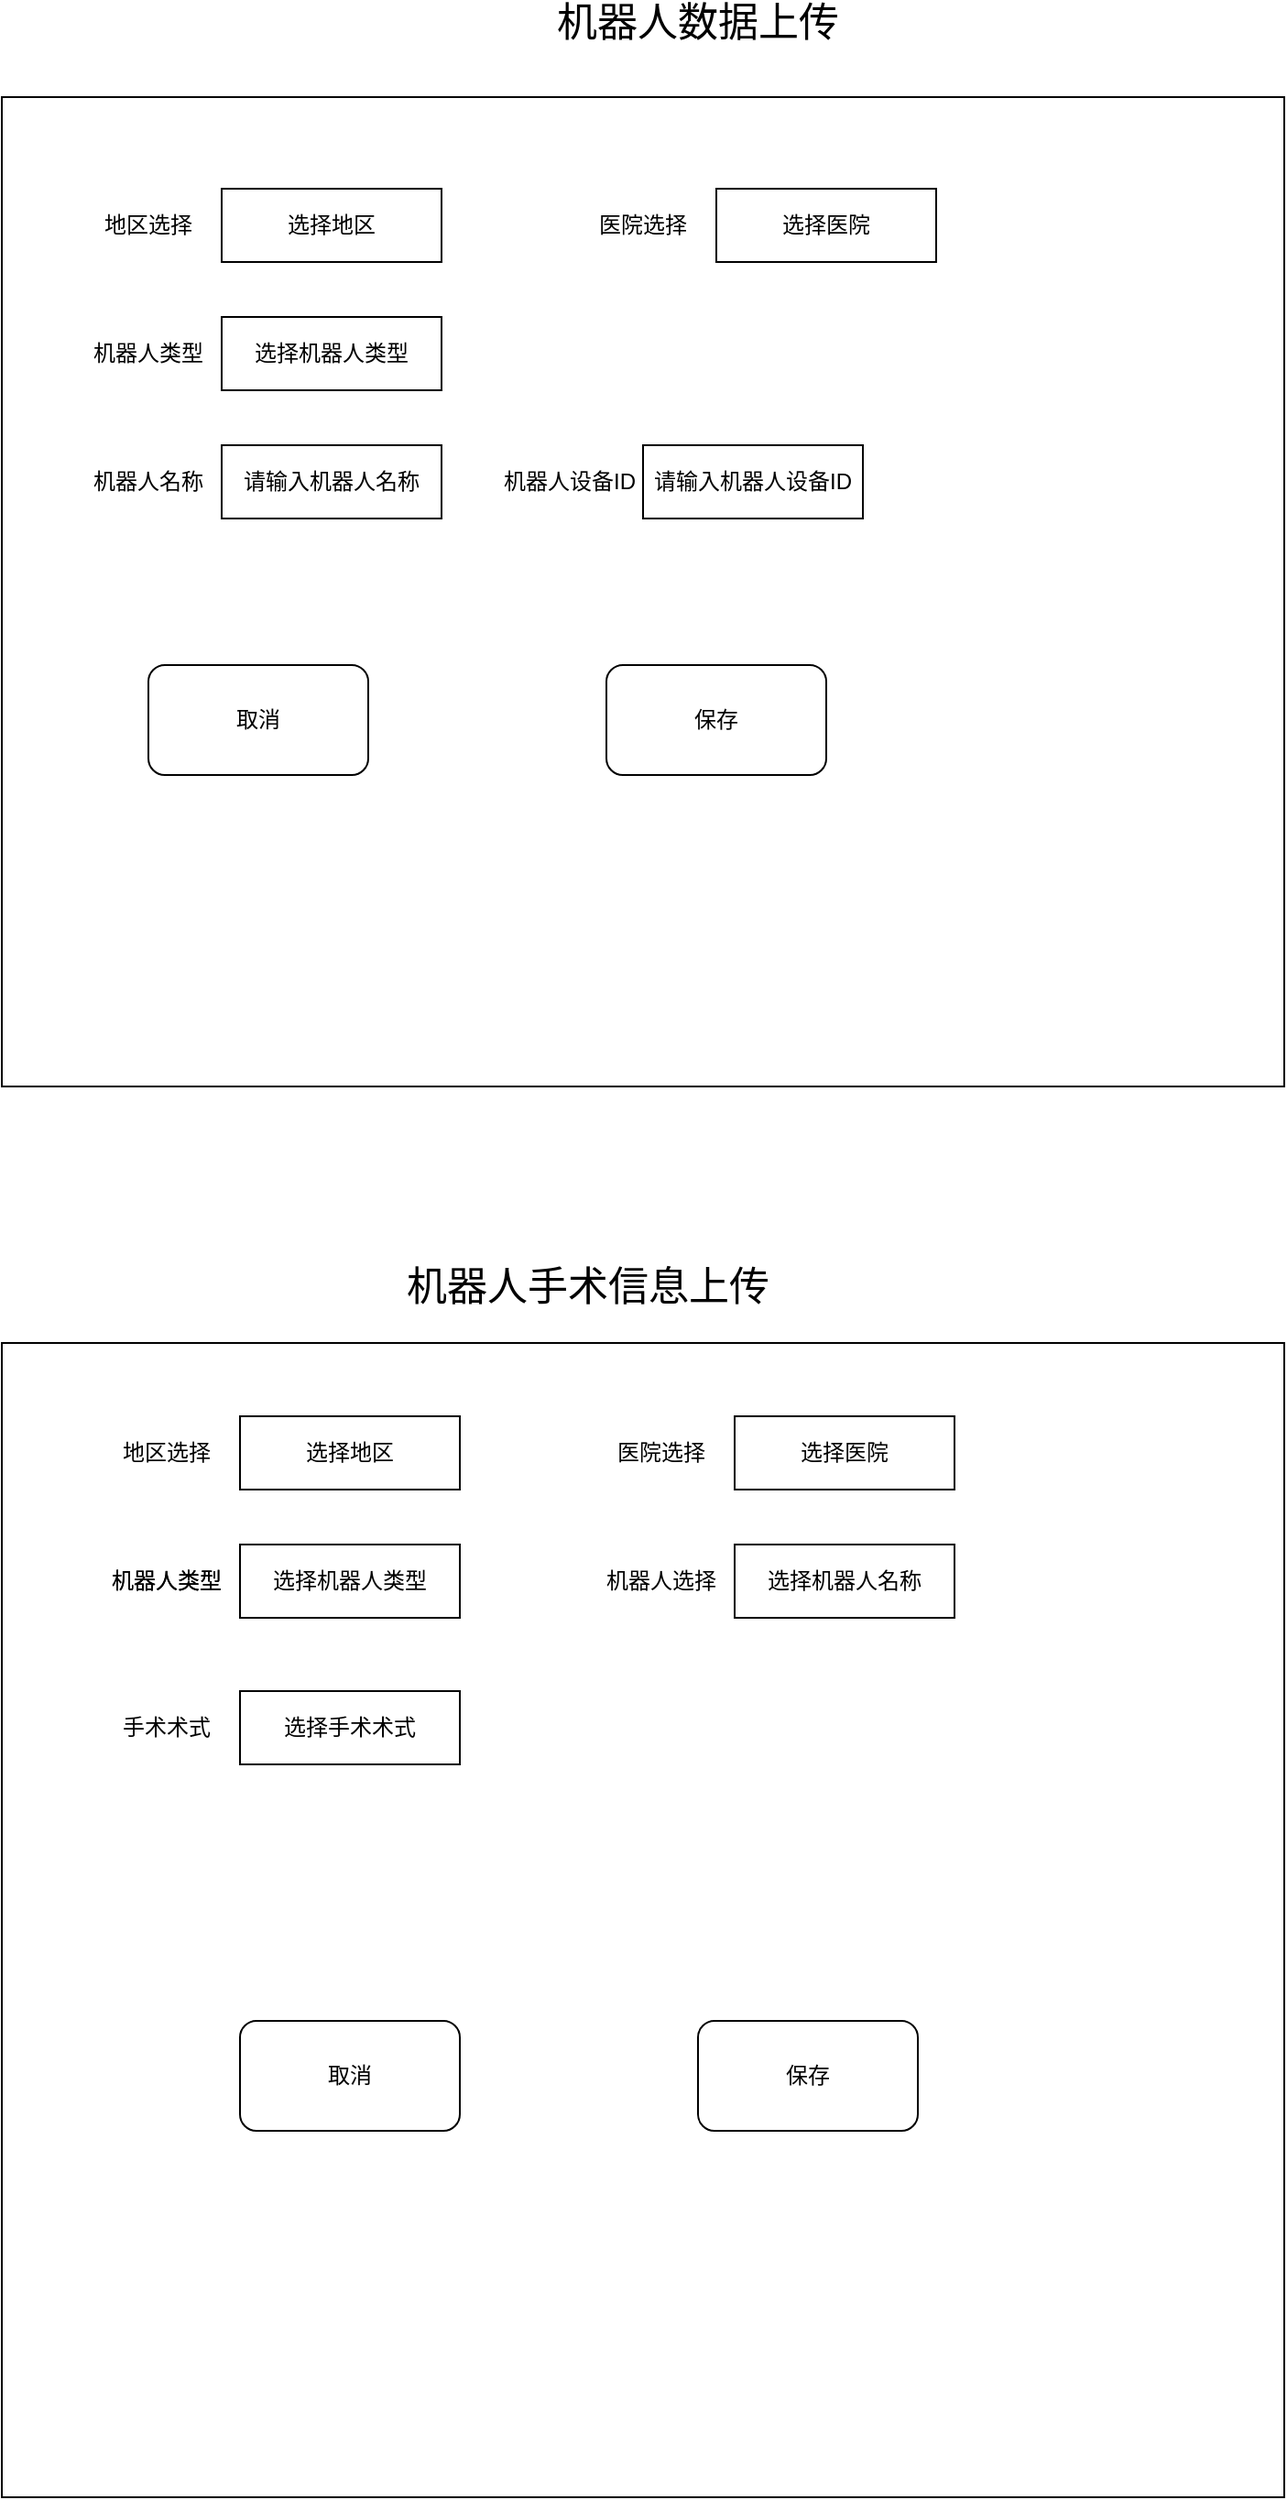 <mxfile version="15.3.0" type="github">
  <diagram id="J3RSiUoJ0n4WciJ40yJS" name="3D地图后台管理数据上传">
    <mxGraphModel dx="1422" dy="839" grid="1" gridSize="10" guides="1" tooltips="1" connect="1" arrows="1" fold="1" page="1" pageScale="1" pageWidth="1169" pageHeight="827" math="0" shadow="0">
      <root>
        <mxCell id="BNJgQLsvVeCoIcz59ks9-0" />
        <mxCell id="BNJgQLsvVeCoIcz59ks9-1" parent="BNJgQLsvVeCoIcz59ks9-0" />
        <mxCell id="rfJUdSQZE-qdckD4_64m-0" value="" style="rounded=0;whiteSpace=wrap;html=1;" parent="BNJgQLsvVeCoIcz59ks9-1" vertex="1">
          <mxGeometry x="110" y="120" width="700" height="540" as="geometry" />
        </mxCell>
        <mxCell id="rfJUdSQZE-qdckD4_64m-1" value="选择地区" style="rounded=0;whiteSpace=wrap;html=1;" parent="BNJgQLsvVeCoIcz59ks9-1" vertex="1">
          <mxGeometry x="230" y="170" width="120" height="40" as="geometry" />
        </mxCell>
        <mxCell id="rfJUdSQZE-qdckD4_64m-2" value="地区选择" style="text;html=1;strokeColor=none;fillColor=none;align=center;verticalAlign=middle;whiteSpace=wrap;rounded=0;" parent="BNJgQLsvVeCoIcz59ks9-1" vertex="1">
          <mxGeometry x="150" y="180" width="80" height="20" as="geometry" />
        </mxCell>
        <mxCell id="rfJUdSQZE-qdckD4_64m-5" value="选择医院" style="rounded=0;whiteSpace=wrap;html=1;" parent="BNJgQLsvVeCoIcz59ks9-1" vertex="1">
          <mxGeometry x="500" y="170" width="120" height="40" as="geometry" />
        </mxCell>
        <mxCell id="rfJUdSQZE-qdckD4_64m-6" value="医院选择" style="text;html=1;strokeColor=none;fillColor=none;align=center;verticalAlign=middle;whiteSpace=wrap;rounded=0;" parent="BNJgQLsvVeCoIcz59ks9-1" vertex="1">
          <mxGeometry x="420" y="180" width="80" height="20" as="geometry" />
        </mxCell>
        <mxCell id="rfJUdSQZE-qdckD4_64m-8" value="选择机器人类型" style="rounded=0;whiteSpace=wrap;html=1;" parent="BNJgQLsvVeCoIcz59ks9-1" vertex="1">
          <mxGeometry x="230" y="240" width="120" height="40" as="geometry" />
        </mxCell>
        <mxCell id="rfJUdSQZE-qdckD4_64m-9" value="机器人类型" style="text;html=1;strokeColor=none;fillColor=none;align=center;verticalAlign=middle;whiteSpace=wrap;rounded=0;" parent="BNJgQLsvVeCoIcz59ks9-1" vertex="1">
          <mxGeometry x="150" y="250" width="80" height="20" as="geometry" />
        </mxCell>
        <mxCell id="rfJUdSQZE-qdckD4_64m-10" value="请输入机器人名称" style="rounded=0;whiteSpace=wrap;html=1;" parent="BNJgQLsvVeCoIcz59ks9-1" vertex="1">
          <mxGeometry x="230" y="310" width="120" height="40" as="geometry" />
        </mxCell>
        <mxCell id="rfJUdSQZE-qdckD4_64m-11" value="机器人名称" style="text;html=1;strokeColor=none;fillColor=none;align=center;verticalAlign=middle;whiteSpace=wrap;rounded=0;" parent="BNJgQLsvVeCoIcz59ks9-1" vertex="1">
          <mxGeometry x="150" y="320" width="80" height="20" as="geometry" />
        </mxCell>
        <mxCell id="rfJUdSQZE-qdckD4_64m-12" value="取消" style="rounded=1;whiteSpace=wrap;html=1;" parent="BNJgQLsvVeCoIcz59ks9-1" vertex="1">
          <mxGeometry x="190" y="430" width="120" height="60" as="geometry" />
        </mxCell>
        <mxCell id="rfJUdSQZE-qdckD4_64m-13" value="保存" style="rounded=1;whiteSpace=wrap;html=1;" parent="BNJgQLsvVeCoIcz59ks9-1" vertex="1">
          <mxGeometry x="440" y="430" width="120" height="60" as="geometry" />
        </mxCell>
        <mxCell id="rfJUdSQZE-qdckD4_64m-15" value="" style="rounded=0;whiteSpace=wrap;html=1;" parent="BNJgQLsvVeCoIcz59ks9-1" vertex="1">
          <mxGeometry x="110" y="800" width="700" height="630" as="geometry" />
        </mxCell>
        <mxCell id="rfJUdSQZE-qdckD4_64m-16" value="&lt;font style=&quot;font-size: 22px&quot;&gt;机器人数据上传&lt;/font&gt;" style="text;html=1;strokeColor=none;fillColor=none;align=center;verticalAlign=middle;whiteSpace=wrap;rounded=0;" parent="BNJgQLsvVeCoIcz59ks9-1" vertex="1">
          <mxGeometry x="360" y="70" width="260" height="20" as="geometry" />
        </mxCell>
        <mxCell id="rfJUdSQZE-qdckD4_64m-17" value="&lt;font style=&quot;font-size: 22px&quot;&gt;机器人手术信息上传&lt;/font&gt;" style="text;html=1;strokeColor=none;fillColor=none;align=center;verticalAlign=middle;whiteSpace=wrap;rounded=0;" parent="BNJgQLsvVeCoIcz59ks9-1" vertex="1">
          <mxGeometry x="300" y="760" width="260" height="20" as="geometry" />
        </mxCell>
        <mxCell id="rfJUdSQZE-qdckD4_64m-23" value="选择地区" style="rounded=0;whiteSpace=wrap;html=1;" parent="BNJgQLsvVeCoIcz59ks9-1" vertex="1">
          <mxGeometry x="240" y="840" width="120" height="40" as="geometry" />
        </mxCell>
        <mxCell id="rfJUdSQZE-qdckD4_64m-24" value="地区选择" style="text;html=1;strokeColor=none;fillColor=none;align=center;verticalAlign=middle;whiteSpace=wrap;rounded=0;" parent="BNJgQLsvVeCoIcz59ks9-1" vertex="1">
          <mxGeometry x="160" y="850" width="80" height="20" as="geometry" />
        </mxCell>
        <mxCell id="rfJUdSQZE-qdckD4_64m-25" value="选择医院" style="rounded=0;whiteSpace=wrap;html=1;" parent="BNJgQLsvVeCoIcz59ks9-1" vertex="1">
          <mxGeometry x="510" y="840" width="120" height="40" as="geometry" />
        </mxCell>
        <mxCell id="rfJUdSQZE-qdckD4_64m-26" value="医院选择" style="text;html=1;strokeColor=none;fillColor=none;align=center;verticalAlign=middle;whiteSpace=wrap;rounded=0;" parent="BNJgQLsvVeCoIcz59ks9-1" vertex="1">
          <mxGeometry x="430" y="850" width="80" height="20" as="geometry" />
        </mxCell>
        <mxCell id="rfJUdSQZE-qdckD4_64m-27" value="选择机器人类型" style="rounded=0;whiteSpace=wrap;html=1;" parent="BNJgQLsvVeCoIcz59ks9-1" vertex="1">
          <mxGeometry x="240" y="910" width="120" height="40" as="geometry" />
        </mxCell>
        <mxCell id="rfJUdSQZE-qdckD4_64m-28" value="机器人类型" style="text;html=1;strokeColor=none;fillColor=none;align=center;verticalAlign=middle;whiteSpace=wrap;rounded=0;" parent="BNJgQLsvVeCoIcz59ks9-1" vertex="1">
          <mxGeometry x="160" y="920" width="80" height="20" as="geometry" />
        </mxCell>
        <mxCell id="rfJUdSQZE-qdckD4_64m-29" value="机器人类型" style="text;html=1;strokeColor=none;fillColor=none;align=center;verticalAlign=middle;whiteSpace=wrap;rounded=0;" parent="BNJgQLsvVeCoIcz59ks9-1" vertex="1">
          <mxGeometry x="160" y="920" width="80" height="20" as="geometry" />
        </mxCell>
        <mxCell id="rfJUdSQZE-qdckD4_64m-33" value="选择机器人名称" style="rounded=0;whiteSpace=wrap;html=1;" parent="BNJgQLsvVeCoIcz59ks9-1" vertex="1">
          <mxGeometry x="510" y="910" width="120" height="40" as="geometry" />
        </mxCell>
        <mxCell id="rfJUdSQZE-qdckD4_64m-34" value="机器人选择" style="text;html=1;strokeColor=none;fillColor=none;align=center;verticalAlign=middle;whiteSpace=wrap;rounded=0;" parent="BNJgQLsvVeCoIcz59ks9-1" vertex="1">
          <mxGeometry x="430" y="920" width="80" height="20" as="geometry" />
        </mxCell>
        <mxCell id="rfJUdSQZE-qdckD4_64m-35" value="手术术式" style="text;html=1;strokeColor=none;fillColor=none;align=center;verticalAlign=middle;whiteSpace=wrap;rounded=0;" parent="BNJgQLsvVeCoIcz59ks9-1" vertex="1">
          <mxGeometry x="160" y="1000" width="80" height="20" as="geometry" />
        </mxCell>
        <mxCell id="rfJUdSQZE-qdckD4_64m-36" value="选择手术术式" style="rounded=0;whiteSpace=wrap;html=1;" parent="BNJgQLsvVeCoIcz59ks9-1" vertex="1">
          <mxGeometry x="240" y="990" width="120" height="40" as="geometry" />
        </mxCell>
        <mxCell id="rfJUdSQZE-qdckD4_64m-37" value="取消" style="rounded=1;whiteSpace=wrap;html=1;" parent="BNJgQLsvVeCoIcz59ks9-1" vertex="1">
          <mxGeometry x="240" y="1170" width="120" height="60" as="geometry" />
        </mxCell>
        <mxCell id="rfJUdSQZE-qdckD4_64m-38" value="保存" style="rounded=1;whiteSpace=wrap;html=1;" parent="BNJgQLsvVeCoIcz59ks9-1" vertex="1">
          <mxGeometry x="490" y="1170" width="120" height="60" as="geometry" />
        </mxCell>
        <mxCell id="kQ35HyrgbLsVAYnORshr-1" value="请输入机器人设备ID" style="rounded=0;whiteSpace=wrap;html=1;" vertex="1" parent="BNJgQLsvVeCoIcz59ks9-1">
          <mxGeometry x="460" y="310" width="120" height="40" as="geometry" />
        </mxCell>
        <mxCell id="kQ35HyrgbLsVAYnORshr-2" value="机器人设备ID" style="text;html=1;strokeColor=none;fillColor=none;align=center;verticalAlign=middle;whiteSpace=wrap;rounded=0;" vertex="1" parent="BNJgQLsvVeCoIcz59ks9-1">
          <mxGeometry x="380" y="320" width="80" height="20" as="geometry" />
        </mxCell>
      </root>
    </mxGraphModel>
  </diagram>
</mxfile>
